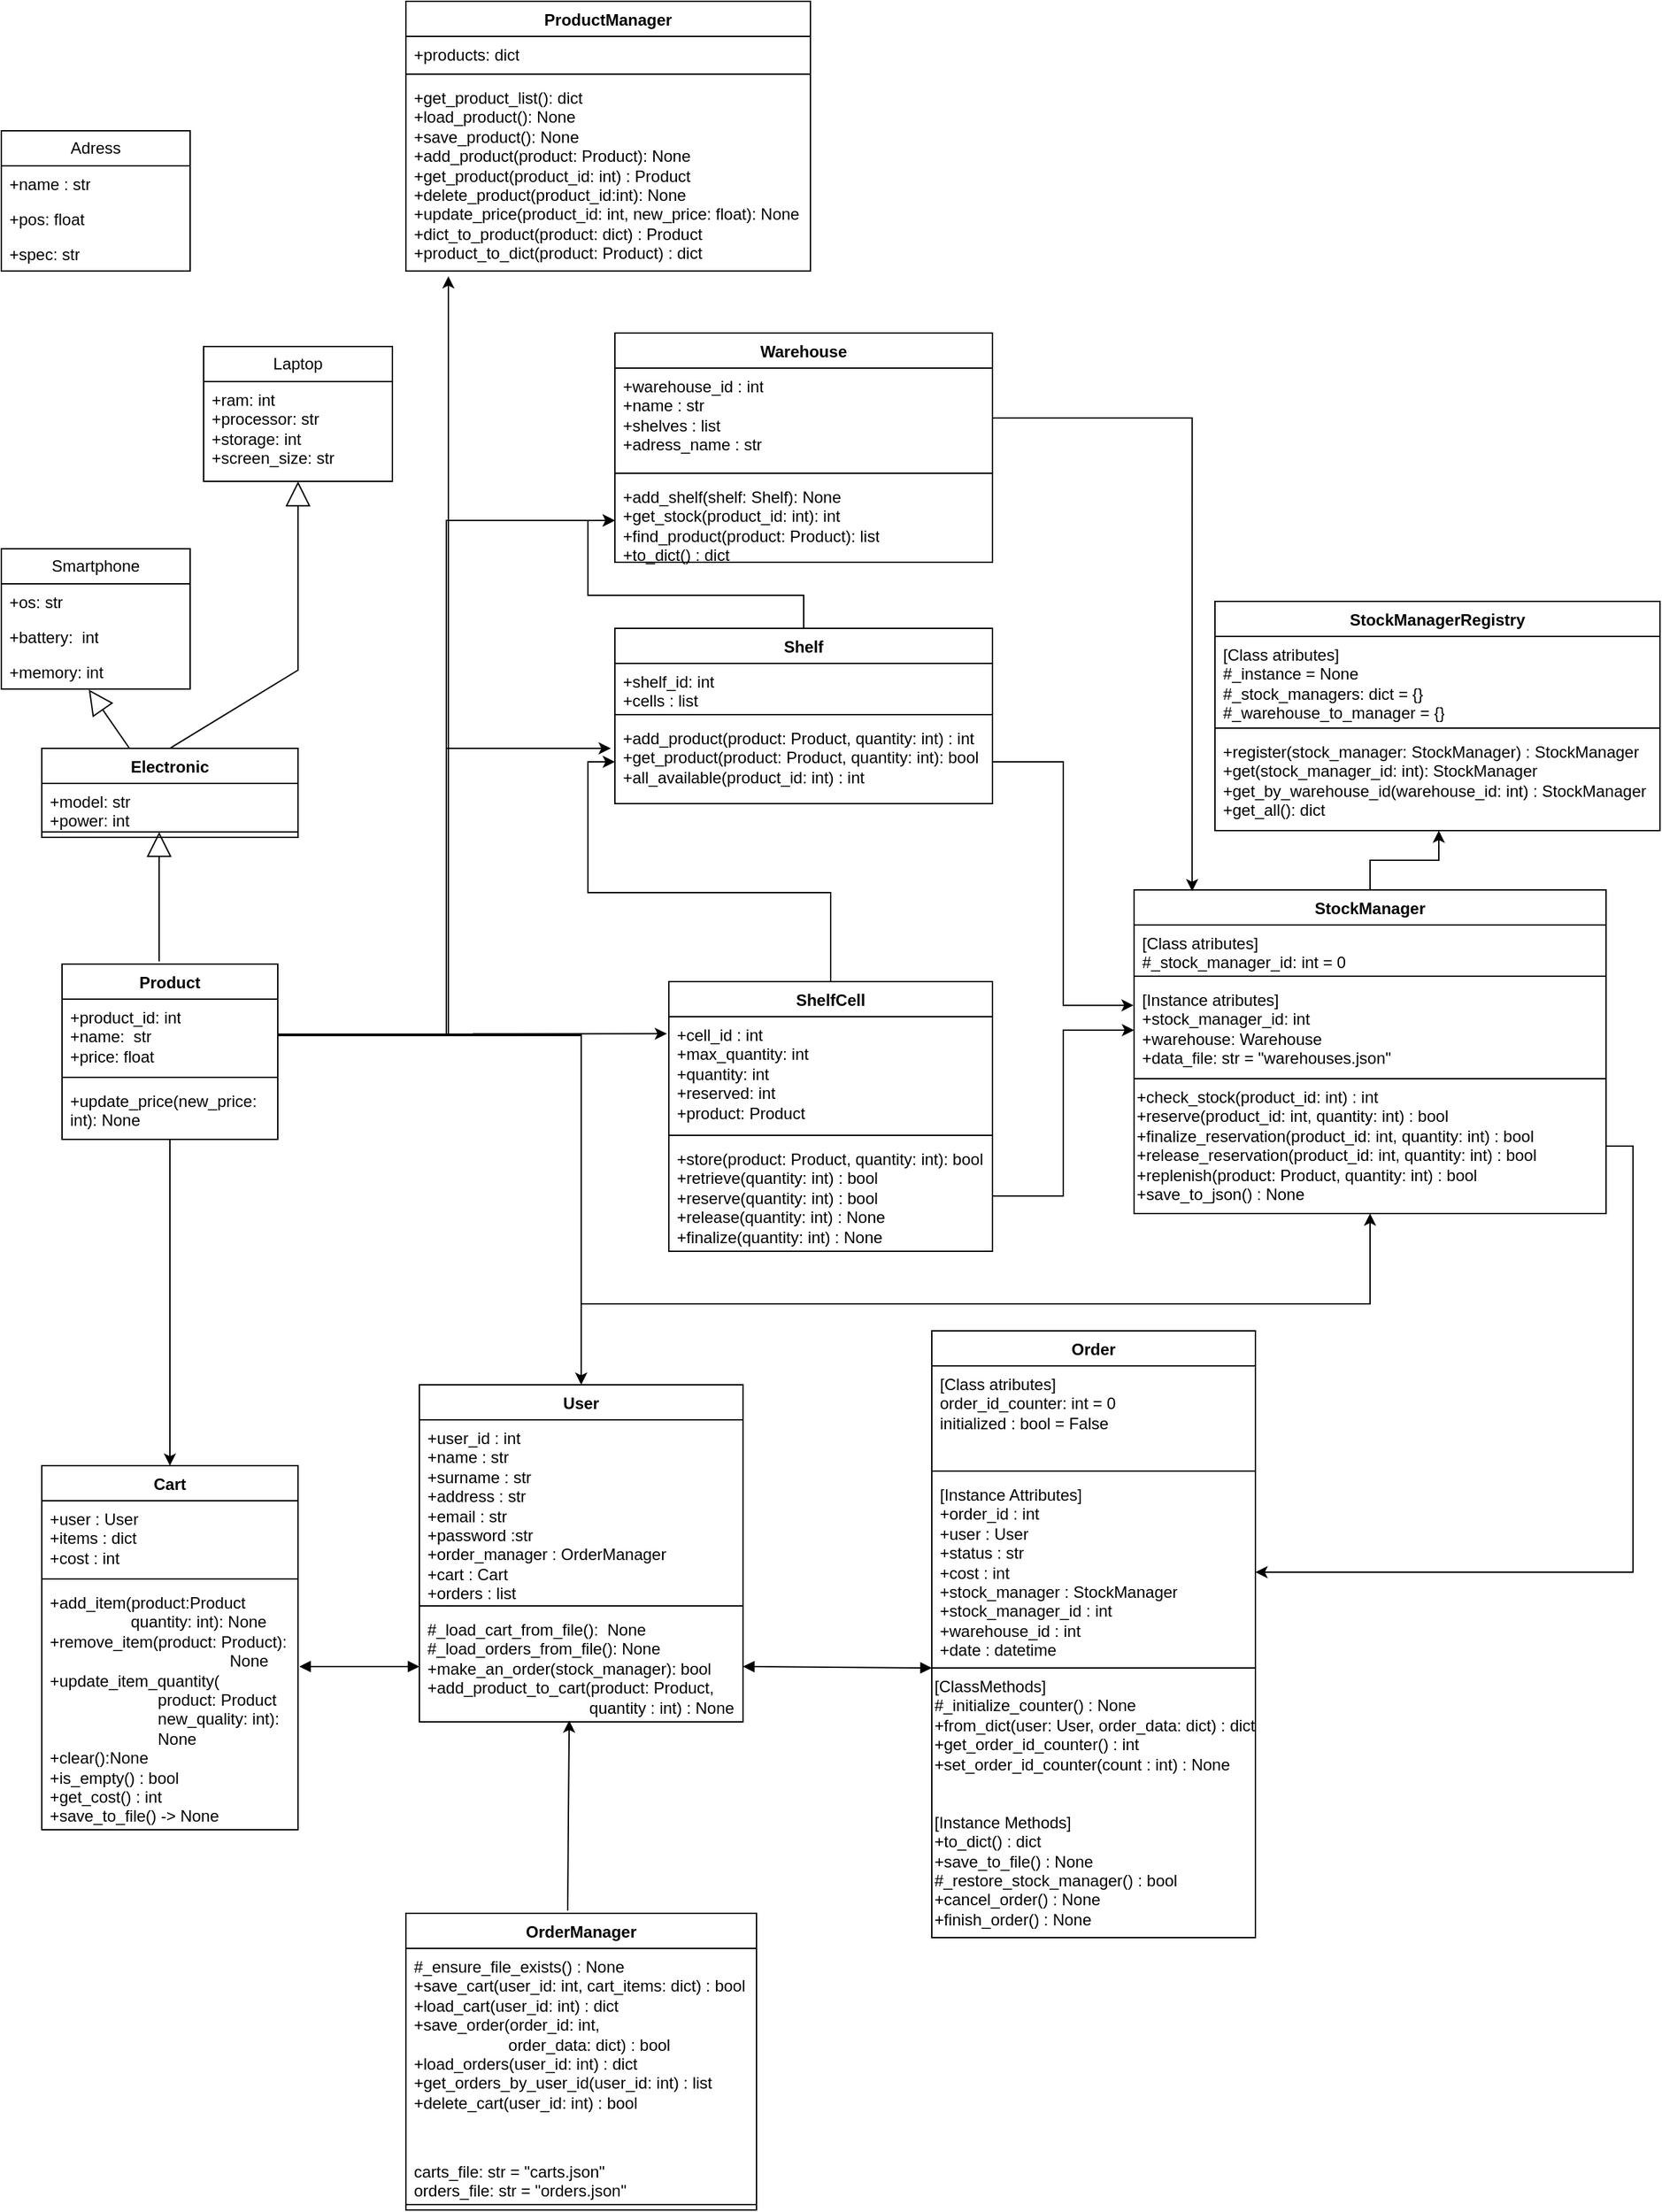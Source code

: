 <mxfile version="28.2.7">
  <diagram name="Страница — 1" id="1ocKG_y6QaUOJhDiF4NY">
    <mxGraphModel dx="925" dy="3196" grid="1" gridSize="10" guides="1" tooltips="1" connect="1" arrows="1" fold="1" page="1" pageScale="1" pageWidth="827" pageHeight="1169" math="0" shadow="0">
      <root>
        <mxCell id="0" />
        <mxCell id="1" parent="0" />
        <mxCell id="jAYYM02p6SqdzhYYTC13-1" value="User" style="swimlane;fontStyle=1;align=center;verticalAlign=top;childLayout=stackLayout;horizontal=1;startSize=26;horizontalStack=0;resizeParent=1;resizeParentMax=0;resizeLast=0;collapsible=1;marginBottom=0;whiteSpace=wrap;html=1;" vertex="1" parent="1">
          <mxGeometry x="330" y="-1070" width="240" height="250" as="geometry" />
        </mxCell>
        <mxCell id="jAYYM02p6SqdzhYYTC13-2" value="+user_id : int&lt;div&gt;+name : str&lt;/div&gt;&lt;div&gt;+surname : str&lt;/div&gt;&lt;div&gt;+address : str&lt;/div&gt;&lt;div&gt;+email : str&lt;/div&gt;&lt;div&gt;+password :str&amp;nbsp;&lt;/div&gt;&lt;div&gt;+order_manager : OrderManager&lt;/div&gt;&lt;div&gt;+cart : Cart&lt;/div&gt;&lt;div&gt;+orders : list&lt;/div&gt;" style="text;strokeColor=none;fillColor=none;align=left;verticalAlign=top;spacingLeft=4;spacingRight=4;overflow=hidden;rotatable=0;points=[[0,0.5],[1,0.5]];portConstraint=eastwest;whiteSpace=wrap;html=1;" vertex="1" parent="jAYYM02p6SqdzhYYTC13-1">
          <mxGeometry y="26" width="240" height="134" as="geometry" />
        </mxCell>
        <mxCell id="jAYYM02p6SqdzhYYTC13-3" value="" style="line;strokeWidth=1;fillColor=none;align=left;verticalAlign=middle;spacingTop=-1;spacingLeft=3;spacingRight=3;rotatable=0;labelPosition=right;points=[];portConstraint=eastwest;strokeColor=inherit;" vertex="1" parent="jAYYM02p6SqdzhYYTC13-1">
          <mxGeometry y="160" width="240" height="8" as="geometry" />
        </mxCell>
        <mxCell id="jAYYM02p6SqdzhYYTC13-4" value="&lt;div&gt;&lt;span style=&quot;background-color: transparent; color: light-dark(rgb(0, 0, 0), rgb(255, 255, 255));&quot;&gt;#_load_cart_from_file():&amp;nbsp; None&lt;/span&gt;&lt;/div&gt;&lt;div&gt;#_load_orders_from_file(): None&lt;/div&gt;&lt;div&gt;+make_an_order(stock_manager): bool&lt;/div&gt;&lt;div&gt;+add_product_to_cart(product: Product,&lt;/div&gt;&lt;div&gt;&lt;span style=&quot;white-space: pre;&quot;&gt;&#x9;&lt;/span&gt;&lt;span style=&quot;white-space: pre;&quot;&gt;&#x9;&lt;/span&gt;&lt;span style=&quot;white-space: pre;&quot;&gt;&#x9;&lt;/span&gt;&lt;span style=&quot;white-space: pre;&quot;&gt;&#x9;&amp;nbsp;&lt;/span&gt;&amp;nbsp; &amp;nbsp;quantity : int) : None&lt;/div&gt;" style="text;strokeColor=none;fillColor=none;align=left;verticalAlign=top;spacingLeft=4;spacingRight=4;overflow=hidden;rotatable=0;points=[[0,0.5],[1,0.5]];portConstraint=eastwest;whiteSpace=wrap;html=1;" vertex="1" parent="jAYYM02p6SqdzhYYTC13-1">
          <mxGeometry y="168" width="240" height="82" as="geometry" />
        </mxCell>
        <mxCell id="jAYYM02p6SqdzhYYTC13-10" value="Cart" style="swimlane;fontStyle=1;align=center;verticalAlign=top;childLayout=stackLayout;horizontal=1;startSize=26;horizontalStack=0;resizeParent=1;resizeParentMax=0;resizeLast=0;collapsible=1;marginBottom=0;whiteSpace=wrap;html=1;" vertex="1" parent="1">
          <mxGeometry x="50" y="-1010" width="190" height="270" as="geometry" />
        </mxCell>
        <mxCell id="jAYYM02p6SqdzhYYTC13-11" value="+user : User&lt;div&gt;+items : dict&lt;/div&gt;&lt;div&gt;+cost : int&lt;/div&gt;" style="text;strokeColor=none;fillColor=none;align=left;verticalAlign=top;spacingLeft=4;spacingRight=4;overflow=hidden;rotatable=0;points=[[0,0.5],[1,0.5]];portConstraint=eastwest;whiteSpace=wrap;html=1;" vertex="1" parent="jAYYM02p6SqdzhYYTC13-10">
          <mxGeometry y="26" width="190" height="54" as="geometry" />
        </mxCell>
        <mxCell id="jAYYM02p6SqdzhYYTC13-12" value="" style="line;strokeWidth=1;fillColor=none;align=left;verticalAlign=middle;spacingTop=-1;spacingLeft=3;spacingRight=3;rotatable=0;labelPosition=right;points=[];portConstraint=eastwest;strokeColor=inherit;" vertex="1" parent="jAYYM02p6SqdzhYYTC13-10">
          <mxGeometry y="80" width="190" height="8" as="geometry" />
        </mxCell>
        <mxCell id="jAYYM02p6SqdzhYYTC13-13" value="&lt;div&gt;+add_item(product:Product&lt;/div&gt;&lt;div&gt;&lt;span style=&quot;white-space: pre;&quot;&gt;&#x9;&lt;/span&gt;&lt;span style=&quot;white-space: pre;&quot;&gt;&#x9;&lt;/span&gt;&amp;nbsp; quantity: int): None&lt;br&gt;&lt;/div&gt;&lt;div&gt;+remove_item(product: Product):&lt;/div&gt;&lt;div&gt;&lt;span style=&quot;white-space: pre;&quot;&gt;&#x9;&lt;/span&gt;&lt;span style=&quot;white-space: pre;&quot;&gt;&#x9;&lt;/span&gt;&lt;span style=&quot;white-space: pre;&quot;&gt;&#x9;&lt;/span&gt;&lt;span style=&quot;white-space: pre;&quot;&gt;&#x9;&lt;/span&gt;&lt;span style=&quot;white-space: pre;&quot;&gt;&#x9;&lt;/span&gt;None&lt;br&gt;&lt;/div&gt;&lt;div&gt;+update_item_quantity(&lt;/div&gt;&lt;div&gt;&lt;span style=&quot;white-space: pre;&quot;&gt;&#x9;&lt;/span&gt;&lt;span style=&quot;white-space: pre;&quot;&gt;&#x9;&lt;/span&gt;&lt;span style=&quot;white-space: pre;&quot;&gt;&#x9;&lt;/span&gt;product: Product&lt;/div&gt;&lt;div&gt;&lt;span style=&quot;white-space: pre;&quot;&gt;&#x9;&lt;/span&gt;&lt;span style=&quot;white-space: pre;&quot;&gt;&#x9;&lt;/span&gt;&lt;span style=&quot;white-space: pre;&quot;&gt;&#x9;&lt;/span&gt;new_quality: int):&lt;br&gt;&lt;/div&gt;&lt;div&gt;&lt;span style=&quot;white-space: pre;&quot;&gt;&#x9;&lt;/span&gt;&lt;span style=&quot;white-space: pre;&quot;&gt;&#x9;&lt;/span&gt;&lt;span style=&quot;white-space: pre;&quot;&gt;&#x9;&lt;/span&gt;None&lt;br&gt;&lt;/div&gt;&lt;div&gt;+clear():None&lt;/div&gt;&lt;div&gt;+is_empty() : bool&lt;/div&gt;&lt;div&gt;+get_cost() : int&lt;/div&gt;&lt;div&gt;+save_to_file() -&amp;gt; None&lt;/div&gt;" style="text;strokeColor=none;fillColor=none;align=left;verticalAlign=top;spacingLeft=4;spacingRight=4;overflow=hidden;rotatable=0;points=[[0,0.5],[1,0.5]];portConstraint=eastwest;whiteSpace=wrap;html=1;" vertex="1" parent="jAYYM02p6SqdzhYYTC13-10">
          <mxGeometry y="88" width="190" height="182" as="geometry" />
        </mxCell>
        <mxCell id="jAYYM02p6SqdzhYYTC13-15" value="Order" style="swimlane;fontStyle=1;align=center;verticalAlign=top;childLayout=stackLayout;horizontal=1;startSize=26;horizontalStack=0;resizeParent=1;resizeParentMax=0;resizeLast=0;collapsible=1;marginBottom=0;whiteSpace=wrap;html=1;" vertex="1" parent="1">
          <mxGeometry x="710" y="-1110" width="240" height="450" as="geometry" />
        </mxCell>
        <mxCell id="jAYYM02p6SqdzhYYTC13-16" value="[Class atributes]&lt;div&gt;order_id_counter: int = 0&lt;/div&gt;&lt;div&gt;initialized : bool = False&lt;/div&gt;" style="text;strokeColor=none;fillColor=none;align=left;verticalAlign=top;spacingLeft=4;spacingRight=4;overflow=hidden;rotatable=0;points=[[0,0.5],[1,0.5]];portConstraint=eastwest;whiteSpace=wrap;html=1;" vertex="1" parent="jAYYM02p6SqdzhYYTC13-15">
          <mxGeometry y="26" width="240" height="74" as="geometry" />
        </mxCell>
        <mxCell id="jAYYM02p6SqdzhYYTC13-17" value="" style="line;strokeWidth=1;fillColor=none;align=left;verticalAlign=middle;spacingTop=-1;spacingLeft=3;spacingRight=3;rotatable=0;labelPosition=right;points=[];portConstraint=eastwest;strokeColor=inherit;" vertex="1" parent="jAYYM02p6SqdzhYYTC13-15">
          <mxGeometry y="100" width="240" height="8" as="geometry" />
        </mxCell>
        <mxCell id="jAYYM02p6SqdzhYYTC13-18" value="[Instance Attributes]&lt;div&gt;+order_id : int&lt;/div&gt;&lt;div&gt;+user : User&lt;/div&gt;&lt;div&gt;+status : str&lt;/div&gt;&lt;div&gt;+cost : int&lt;/div&gt;&lt;div&gt;+stock_manager : StockManager&lt;/div&gt;&lt;div&gt;+stock_manager_id : int&lt;/div&gt;&lt;div&gt;+warehouse_id : int&lt;/div&gt;&lt;div&gt;+date : datetime&lt;/div&gt;" style="text;strokeColor=none;fillColor=none;align=left;verticalAlign=top;spacingLeft=4;spacingRight=4;overflow=hidden;rotatable=0;points=[[0,0.5],[1,0.5]];portConstraint=eastwest;whiteSpace=wrap;html=1;" vertex="1" parent="jAYYM02p6SqdzhYYTC13-15">
          <mxGeometry y="108" width="240" height="142" as="geometry" />
        </mxCell>
        <mxCell id="jAYYM02p6SqdzhYYTC13-19" value="&lt;div&gt;&lt;span style=&quot;background-color: transparent; color: light-dark(rgb(0, 0, 0), rgb(255, 255, 255));&quot;&gt;[ClassMethods]&lt;/span&gt;&lt;/div&gt;&lt;div&gt;&lt;span style=&quot;background-color: transparent; color: light-dark(rgb(0, 0, 0), rgb(255, 255, 255));&quot;&gt;#_initialize_counter() : None&lt;/span&gt;&lt;/div&gt;&lt;div&gt;+from_dict(user: User, order_data: dict) : dict&lt;/div&gt;&lt;div&gt;+get_order_id_counter() : int&lt;/div&gt;&lt;div&gt;+set_order_id_counter(count : int) : None&lt;/div&gt;&lt;div&gt;&lt;br&gt;&lt;/div&gt;&lt;div&gt;&lt;br&gt;&lt;/div&gt;&lt;div&gt;[Instance Methods]&lt;/div&gt;&lt;div&gt;+to_dict() : dict&lt;/div&gt;&lt;div&gt;+save_to_file() : None&lt;/div&gt;&lt;div&gt;#_restore_stock_manager() : bool&lt;/div&gt;&lt;div&gt;+cancel_order() : None&lt;/div&gt;&lt;div&gt;+finish_order() : None&lt;/div&gt;&lt;div&gt;&lt;br&gt;&lt;/div&gt;" style="html=1;whiteSpace=wrap;align=left;fillColor=none;strokeColor=default;verticalAlign=top;" vertex="1" parent="jAYYM02p6SqdzhYYTC13-15">
          <mxGeometry y="250" width="240" height="200" as="geometry" />
        </mxCell>
        <mxCell id="jAYYM02p6SqdzhYYTC13-20" value="OrderManager" style="swimlane;fontStyle=1;align=center;verticalAlign=top;childLayout=stackLayout;horizontal=1;startSize=26;horizontalStack=0;resizeParent=1;resizeParentMax=0;resizeLast=0;collapsible=1;marginBottom=0;whiteSpace=wrap;html=1;" vertex="1" parent="1">
          <mxGeometry x="320" y="-678" width="260" height="220" as="geometry" />
        </mxCell>
        <mxCell id="jAYYM02p6SqdzhYYTC13-23" value="#_ensure_file_exists() : None&lt;div&gt;+save_cart(user_id: int, cart_items: dict) : bool&lt;/div&gt;&lt;div&gt;+load_cart(user_id: int) : dict&lt;/div&gt;&lt;div&gt;+save_order(order_id: int,&lt;/div&gt;&lt;div&gt;&lt;span style=&quot;white-space: pre;&quot;&gt;&#x9;&lt;/span&gt;&lt;span style=&quot;white-space: pre;&quot;&gt;&#x9;&lt;/span&gt;&amp;nbsp; &amp;nbsp; &amp;nbsp;order_data: dict) : bool&lt;/div&gt;&lt;div&gt;+load_orders(user_id: int) : dict&lt;/div&gt;&lt;div&gt;+get_orders_by_user_id(user_id: int) : list&lt;/div&gt;&lt;div&gt;+delete_cart(user_id: int) : bool&lt;br&gt;&lt;div&gt;&lt;br&gt;&lt;/div&gt;&lt;/div&gt;" style="text;strokeColor=none;fillColor=none;align=left;verticalAlign=top;spacingLeft=4;spacingRight=4;overflow=hidden;rotatable=0;points=[[0,0.5],[1,0.5]];portConstraint=eastwest;whiteSpace=wrap;html=1;" vertex="1" parent="jAYYM02p6SqdzhYYTC13-20">
          <mxGeometry y="26" width="260" height="152" as="geometry" />
        </mxCell>
        <mxCell id="jAYYM02p6SqdzhYYTC13-21" value="carts_file: str = &quot;carts.json&quot;&lt;div&gt;orders_file: str = &quot;orders.json&quot;&lt;/div&gt;&lt;div&gt;&lt;br&gt;&lt;/div&gt;" style="text;strokeColor=none;fillColor=none;align=left;verticalAlign=top;spacingLeft=4;spacingRight=4;overflow=hidden;rotatable=0;points=[[0,0.5],[1,0.5]];portConstraint=eastwest;whiteSpace=wrap;html=1;" vertex="1" parent="jAYYM02p6SqdzhYYTC13-20">
          <mxGeometry y="178" width="260" height="34" as="geometry" />
        </mxCell>
        <mxCell id="jAYYM02p6SqdzhYYTC13-22" value="" style="line;strokeWidth=1;fillColor=none;align=left;verticalAlign=middle;spacingTop=-1;spacingLeft=3;spacingRight=3;rotatable=0;labelPosition=right;points=[];portConstraint=eastwest;strokeColor=inherit;" vertex="1" parent="jAYYM02p6SqdzhYYTC13-20">
          <mxGeometry y="212" width="260" height="8" as="geometry" />
        </mxCell>
        <mxCell id="jAYYM02p6SqdzhYYTC13-30" value="" style="endArrow=block;startArrow=block;endFill=1;startFill=1;html=1;rounded=0;exitX=1.005;exitY=0.335;exitDx=0;exitDy=0;entryX=0;entryY=0.5;entryDx=0;entryDy=0;exitPerimeter=0;" edge="1" parent="1" source="jAYYM02p6SqdzhYYTC13-13" target="jAYYM02p6SqdzhYYTC13-4">
          <mxGeometry width="160" relative="1" as="geometry">
            <mxPoint x="340" y="-760" as="sourcePoint" />
            <mxPoint x="500" y="-760" as="targetPoint" />
            <Array as="points" />
          </mxGeometry>
        </mxCell>
        <mxCell id="jAYYM02p6SqdzhYYTC13-31" value="" style="endArrow=block;startArrow=block;endFill=1;startFill=1;html=1;rounded=0;exitX=1;exitY=0.5;exitDx=0;exitDy=0;entryX=0;entryY=0;entryDx=0;entryDy=0;" edge="1" parent="1" source="jAYYM02p6SqdzhYYTC13-4" target="jAYYM02p6SqdzhYYTC13-19">
          <mxGeometry width="160" relative="1" as="geometry">
            <mxPoint x="340" y="-760" as="sourcePoint" />
            <mxPoint x="500" y="-760" as="targetPoint" />
            <Array as="points" />
          </mxGeometry>
        </mxCell>
        <mxCell id="jAYYM02p6SqdzhYYTC13-34" style="edgeStyle=orthogonalEdgeStyle;rounded=0;orthogonalLoop=1;jettySize=auto;html=1;exitX=0.5;exitY=0;exitDx=0;exitDy=0;entryX=0.463;entryY=0.988;entryDx=0;entryDy=0;entryPerimeter=0;" edge="1" parent="1" target="jAYYM02p6SqdzhYYTC13-4">
          <mxGeometry relative="1" as="geometry">
            <mxPoint x="440" y="-680" as="sourcePoint" />
          </mxGeometry>
        </mxCell>
        <mxCell id="jAYYM02p6SqdzhYYTC13-61" style="edgeStyle=orthogonalEdgeStyle;rounded=0;orthogonalLoop=1;jettySize=auto;html=1;entryX=0.5;entryY=0;entryDx=0;entryDy=0;" edge="1" parent="1" source="jAYYM02p6SqdzhYYTC13-35" target="jAYYM02p6SqdzhYYTC13-10">
          <mxGeometry relative="1" as="geometry" />
        </mxCell>
        <mxCell id="jAYYM02p6SqdzhYYTC13-80" style="edgeStyle=orthogonalEdgeStyle;rounded=0;orthogonalLoop=1;jettySize=auto;html=1;entryX=0.5;entryY=0;entryDx=0;entryDy=0;" edge="1" parent="1" source="jAYYM02p6SqdzhYYTC13-35" target="jAYYM02p6SqdzhYYTC13-1">
          <mxGeometry relative="1" as="geometry">
            <Array as="points">
              <mxPoint x="450" y="-1330" />
            </Array>
          </mxGeometry>
        </mxCell>
        <mxCell id="jAYYM02p6SqdzhYYTC13-35" value="Product" style="swimlane;fontStyle=1;align=center;verticalAlign=top;childLayout=stackLayout;horizontal=1;startSize=26;horizontalStack=0;resizeParent=1;resizeParentMax=0;resizeLast=0;collapsible=1;marginBottom=0;whiteSpace=wrap;html=1;" vertex="1" parent="1">
          <mxGeometry x="65" y="-1382" width="160" height="130" as="geometry" />
        </mxCell>
        <mxCell id="jAYYM02p6SqdzhYYTC13-36" value="+product_id: int&lt;div&gt;+name:&amp;nbsp; str&lt;/div&gt;&lt;div&gt;+price: float&lt;br&gt;&lt;div&gt;&lt;br&gt;&lt;/div&gt;&lt;/div&gt;" style="text;strokeColor=none;fillColor=none;align=left;verticalAlign=top;spacingLeft=4;spacingRight=4;overflow=hidden;rotatable=0;points=[[0,0.5],[1,0.5]];portConstraint=eastwest;whiteSpace=wrap;html=1;" vertex="1" parent="jAYYM02p6SqdzhYYTC13-35">
          <mxGeometry y="26" width="160" height="54" as="geometry" />
        </mxCell>
        <mxCell id="jAYYM02p6SqdzhYYTC13-37" value="" style="line;strokeWidth=1;fillColor=none;align=left;verticalAlign=middle;spacingTop=-1;spacingLeft=3;spacingRight=3;rotatable=0;labelPosition=right;points=[];portConstraint=eastwest;strokeColor=inherit;" vertex="1" parent="jAYYM02p6SqdzhYYTC13-35">
          <mxGeometry y="80" width="160" height="8" as="geometry" />
        </mxCell>
        <mxCell id="jAYYM02p6SqdzhYYTC13-38" value="+update_price(new_price: int): None" style="text;strokeColor=none;fillColor=none;align=left;verticalAlign=top;spacingLeft=4;spacingRight=4;overflow=hidden;rotatable=0;points=[[0,0.5],[1,0.5]];portConstraint=eastwest;whiteSpace=wrap;html=1;" vertex="1" parent="jAYYM02p6SqdzhYYTC13-35">
          <mxGeometry y="88" width="160" height="42" as="geometry" />
        </mxCell>
        <mxCell id="jAYYM02p6SqdzhYYTC13-42" value="Electronic" style="swimlane;fontStyle=1;align=center;verticalAlign=top;childLayout=stackLayout;horizontal=1;startSize=26;horizontalStack=0;resizeParent=1;resizeParentMax=0;resizeLast=0;collapsible=1;marginBottom=0;whiteSpace=wrap;html=1;" vertex="1" parent="1">
          <mxGeometry x="50" y="-1542" width="190" height="66" as="geometry" />
        </mxCell>
        <mxCell id="jAYYM02p6SqdzhYYTC13-56" value="" style="endArrow=block;endSize=16;endFill=0;html=1;rounded=0;entryX=0.463;entryY=1.016;entryDx=0;entryDy=0;entryPerimeter=0;" edge="1" parent="jAYYM02p6SqdzhYYTC13-42" target="jAYYM02p6SqdzhYYTC13-50">
          <mxGeometry width="160" relative="1" as="geometry">
            <mxPoint x="65" as="sourcePoint" />
            <mxPoint x="225" as="targetPoint" />
          </mxGeometry>
        </mxCell>
        <mxCell id="jAYYM02p6SqdzhYYTC13-43" value="+model: str&lt;div&gt;+power: int&lt;/div&gt;" style="text;strokeColor=none;fillColor=none;align=left;verticalAlign=top;spacingLeft=4;spacingRight=4;overflow=hidden;rotatable=0;points=[[0,0.5],[1,0.5]];portConstraint=eastwest;whiteSpace=wrap;html=1;" vertex="1" parent="jAYYM02p6SqdzhYYTC13-42">
          <mxGeometry y="26" width="190" height="32" as="geometry" />
        </mxCell>
        <mxCell id="jAYYM02p6SqdzhYYTC13-44" value="" style="line;strokeWidth=1;fillColor=none;align=left;verticalAlign=middle;spacingTop=-1;spacingLeft=3;spacingRight=3;rotatable=0;labelPosition=right;points=[];portConstraint=eastwest;strokeColor=inherit;" vertex="1" parent="jAYYM02p6SqdzhYYTC13-42">
          <mxGeometry y="58" width="190" height="8" as="geometry" />
        </mxCell>
        <mxCell id="jAYYM02p6SqdzhYYTC13-46" value="" style="endArrow=block;endSize=16;endFill=0;html=1;rounded=0;exitX=0.45;exitY=-0.015;exitDx=0;exitDy=0;exitPerimeter=0;entryX=0.458;entryY=0.5;entryDx=0;entryDy=0;entryPerimeter=0;" edge="1" parent="1" source="jAYYM02p6SqdzhYYTC13-35" target="jAYYM02p6SqdzhYYTC13-44">
          <mxGeometry width="160" relative="1" as="geometry">
            <mxPoint x="235" y="-1442" as="sourcePoint" />
            <mxPoint x="138" y="-1512" as="targetPoint" />
          </mxGeometry>
        </mxCell>
        <mxCell id="jAYYM02p6SqdzhYYTC13-47" value="Smartphone" style="swimlane;fontStyle=0;childLayout=stackLayout;horizontal=1;startSize=26;fillColor=none;horizontalStack=0;resizeParent=1;resizeParentMax=0;resizeLast=0;collapsible=1;marginBottom=0;whiteSpace=wrap;html=1;" vertex="1" parent="1">
          <mxGeometry x="20" y="-1690" width="140" height="104" as="geometry" />
        </mxCell>
        <mxCell id="jAYYM02p6SqdzhYYTC13-48" value="+os: str" style="text;strokeColor=none;fillColor=none;align=left;verticalAlign=top;spacingLeft=4;spacingRight=4;overflow=hidden;rotatable=0;points=[[0,0.5],[1,0.5]];portConstraint=eastwest;whiteSpace=wrap;html=1;" vertex="1" parent="jAYYM02p6SqdzhYYTC13-47">
          <mxGeometry y="26" width="140" height="26" as="geometry" />
        </mxCell>
        <mxCell id="jAYYM02p6SqdzhYYTC13-49" value="+battery:&amp;nbsp; int" style="text;strokeColor=none;fillColor=none;align=left;verticalAlign=top;spacingLeft=4;spacingRight=4;overflow=hidden;rotatable=0;points=[[0,0.5],[1,0.5]];portConstraint=eastwest;whiteSpace=wrap;html=1;" vertex="1" parent="jAYYM02p6SqdzhYYTC13-47">
          <mxGeometry y="52" width="140" height="26" as="geometry" />
        </mxCell>
        <mxCell id="jAYYM02p6SqdzhYYTC13-50" value="+memory: int" style="text;strokeColor=none;fillColor=none;align=left;verticalAlign=top;spacingLeft=4;spacingRight=4;overflow=hidden;rotatable=0;points=[[0,0.5],[1,0.5]];portConstraint=eastwest;whiteSpace=wrap;html=1;" vertex="1" parent="jAYYM02p6SqdzhYYTC13-47">
          <mxGeometry y="78" width="140" height="26" as="geometry" />
        </mxCell>
        <mxCell id="jAYYM02p6SqdzhYYTC13-51" value="Laptop" style="swimlane;fontStyle=0;childLayout=stackLayout;horizontal=1;startSize=26;fillColor=none;horizontalStack=0;resizeParent=1;resizeParentMax=0;resizeLast=0;collapsible=1;marginBottom=0;whiteSpace=wrap;html=1;" vertex="1" parent="1">
          <mxGeometry x="170" y="-1840" width="140" height="100" as="geometry" />
        </mxCell>
        <mxCell id="jAYYM02p6SqdzhYYTC13-52" value="+ram: int&lt;div&gt;+processor: str&lt;/div&gt;&lt;div&gt;+storage: int&lt;/div&gt;&lt;div&gt;+screen_size: str&lt;/div&gt;" style="text;strokeColor=none;fillColor=none;align=left;verticalAlign=top;spacingLeft=4;spacingRight=4;overflow=hidden;rotatable=0;points=[[0,0.5],[1,0.5]];portConstraint=eastwest;whiteSpace=wrap;html=1;" vertex="1" parent="jAYYM02p6SqdzhYYTC13-51">
          <mxGeometry y="26" width="140" height="74" as="geometry" />
        </mxCell>
        <mxCell id="jAYYM02p6SqdzhYYTC13-55" value="" style="endArrow=block;endSize=16;endFill=0;html=1;rounded=0;exitX=0.5;exitY=0;exitDx=0;exitDy=0;" edge="1" parent="1" source="jAYYM02p6SqdzhYYTC13-42">
          <mxGeometry width="160" relative="1" as="geometry">
            <mxPoint x="240" y="-1509.29" as="sourcePoint" />
            <mxPoint x="240" y="-1740" as="targetPoint" />
            <Array as="points">
              <mxPoint x="240" y="-1600" />
              <mxPoint x="240" y="-1690" />
            </Array>
          </mxGeometry>
        </mxCell>
        <mxCell id="jAYYM02p6SqdzhYYTC13-57" value="Adress" style="swimlane;fontStyle=0;childLayout=stackLayout;horizontal=1;startSize=26;fillColor=none;horizontalStack=0;resizeParent=1;resizeParentMax=0;resizeLast=0;collapsible=1;marginBottom=0;whiteSpace=wrap;html=1;" vertex="1" parent="1">
          <mxGeometry x="20" y="-2000" width="140" height="104" as="geometry" />
        </mxCell>
        <mxCell id="jAYYM02p6SqdzhYYTC13-58" value="+name : str" style="text;strokeColor=none;fillColor=none;align=left;verticalAlign=top;spacingLeft=4;spacingRight=4;overflow=hidden;rotatable=0;points=[[0,0.5],[1,0.5]];portConstraint=eastwest;whiteSpace=wrap;html=1;" vertex="1" parent="jAYYM02p6SqdzhYYTC13-57">
          <mxGeometry y="26" width="140" height="26" as="geometry" />
        </mxCell>
        <mxCell id="jAYYM02p6SqdzhYYTC13-59" value="+pos: float" style="text;strokeColor=none;fillColor=none;align=left;verticalAlign=top;spacingLeft=4;spacingRight=4;overflow=hidden;rotatable=0;points=[[0,0.5],[1,0.5]];portConstraint=eastwest;whiteSpace=wrap;html=1;" vertex="1" parent="jAYYM02p6SqdzhYYTC13-57">
          <mxGeometry y="52" width="140" height="26" as="geometry" />
        </mxCell>
        <mxCell id="jAYYM02p6SqdzhYYTC13-60" value="+spec: str" style="text;strokeColor=none;fillColor=none;align=left;verticalAlign=top;spacingLeft=4;spacingRight=4;overflow=hidden;rotatable=0;points=[[0,0.5],[1,0.5]];portConstraint=eastwest;whiteSpace=wrap;html=1;" vertex="1" parent="jAYYM02p6SqdzhYYTC13-57">
          <mxGeometry y="78" width="140" height="26" as="geometry" />
        </mxCell>
        <mxCell id="jAYYM02p6SqdzhYYTC13-72" style="edgeStyle=orthogonalEdgeStyle;rounded=0;orthogonalLoop=1;jettySize=auto;html=1;entryX=0;entryY=0.5;entryDx=0;entryDy=0;" edge="1" parent="1" source="jAYYM02p6SqdzhYYTC13-63" target="jAYYM02p6SqdzhYYTC13-71">
          <mxGeometry relative="1" as="geometry" />
        </mxCell>
        <mxCell id="jAYYM02p6SqdzhYYTC13-63" value="ShelfCell" style="swimlane;fontStyle=1;align=center;verticalAlign=top;childLayout=stackLayout;horizontal=1;startSize=26;horizontalStack=0;resizeParent=1;resizeParentMax=0;resizeLast=0;collapsible=1;marginBottom=0;whiteSpace=wrap;html=1;" vertex="1" parent="1">
          <mxGeometry x="515" y="-1369" width="240" height="200" as="geometry" />
        </mxCell>
        <mxCell id="jAYYM02p6SqdzhYYTC13-64" value="+cell_id : int&lt;div&gt;+max_quantity: int&lt;/div&gt;&lt;div&gt;+quantity: int&lt;/div&gt;&lt;div&gt;+reserved: int&lt;/div&gt;&lt;div&gt;+product: Product&lt;/div&gt;" style="text;strokeColor=none;fillColor=none;align=left;verticalAlign=top;spacingLeft=4;spacingRight=4;overflow=hidden;rotatable=0;points=[[0,0.5],[1,0.5]];portConstraint=eastwest;whiteSpace=wrap;html=1;" vertex="1" parent="jAYYM02p6SqdzhYYTC13-63">
          <mxGeometry y="26" width="240" height="84" as="geometry" />
        </mxCell>
        <mxCell id="jAYYM02p6SqdzhYYTC13-65" value="" style="line;strokeWidth=1;fillColor=none;align=left;verticalAlign=middle;spacingTop=-1;spacingLeft=3;spacingRight=3;rotatable=0;labelPosition=right;points=[];portConstraint=eastwest;strokeColor=inherit;" vertex="1" parent="jAYYM02p6SqdzhYYTC13-63">
          <mxGeometry y="110" width="240" height="8" as="geometry" />
        </mxCell>
        <mxCell id="jAYYM02p6SqdzhYYTC13-66" value="+store(product: Product, quantity: int): bool&lt;div&gt;+retrieve(quantity: int) : bool&lt;/div&gt;&lt;div&gt;+reserve(quantity: int) : bool&lt;/div&gt;&lt;div&gt;+release(quantity: int) : None&lt;/div&gt;&lt;div&gt;+finalize(quantity: int) : None&lt;/div&gt;" style="text;strokeColor=none;fillColor=none;align=left;verticalAlign=top;spacingLeft=4;spacingRight=4;overflow=hidden;rotatable=0;points=[[0,0.5],[1,0.5]];portConstraint=eastwest;whiteSpace=wrap;html=1;" vertex="1" parent="jAYYM02p6SqdzhYYTC13-63">
          <mxGeometry y="118" width="240" height="82" as="geometry" />
        </mxCell>
        <mxCell id="jAYYM02p6SqdzhYYTC13-77" style="edgeStyle=orthogonalEdgeStyle;rounded=0;orthogonalLoop=1;jettySize=auto;html=1;entryX=0;entryY=0.5;entryDx=0;entryDy=0;" edge="1" parent="1" source="jAYYM02p6SqdzhYYTC13-68" target="jAYYM02p6SqdzhYYTC13-76">
          <mxGeometry relative="1" as="geometry" />
        </mxCell>
        <mxCell id="jAYYM02p6SqdzhYYTC13-68" value="Shelf" style="swimlane;fontStyle=1;align=center;verticalAlign=top;childLayout=stackLayout;horizontal=1;startSize=26;horizontalStack=0;resizeParent=1;resizeParentMax=0;resizeLast=0;collapsible=1;marginBottom=0;whiteSpace=wrap;html=1;" vertex="1" parent="1">
          <mxGeometry x="475" y="-1631" width="280" height="130" as="geometry" />
        </mxCell>
        <mxCell id="jAYYM02p6SqdzhYYTC13-69" value="+shelf_id: int&lt;div&gt;+cells : list&lt;/div&gt;" style="text;strokeColor=none;fillColor=none;align=left;verticalAlign=top;spacingLeft=4;spacingRight=4;overflow=hidden;rotatable=0;points=[[0,0.5],[1,0.5]];portConstraint=eastwest;whiteSpace=wrap;html=1;" vertex="1" parent="jAYYM02p6SqdzhYYTC13-68">
          <mxGeometry y="26" width="280" height="34" as="geometry" />
        </mxCell>
        <mxCell id="jAYYM02p6SqdzhYYTC13-70" value="" style="line;strokeWidth=1;fillColor=none;align=left;verticalAlign=middle;spacingTop=-1;spacingLeft=3;spacingRight=3;rotatable=0;labelPosition=right;points=[];portConstraint=eastwest;strokeColor=inherit;" vertex="1" parent="jAYYM02p6SqdzhYYTC13-68">
          <mxGeometry y="60" width="280" height="8" as="geometry" />
        </mxCell>
        <mxCell id="jAYYM02p6SqdzhYYTC13-71" value="+add_product(product: Product, quantity: int) : int&lt;div&gt;+get_product(product: Product, quantity: int): bool&lt;/div&gt;&lt;div&gt;+all_available(product_id: int) : int&lt;/div&gt;" style="text;strokeColor=none;fillColor=none;align=left;verticalAlign=top;spacingLeft=4;spacingRight=4;overflow=hidden;rotatable=0;points=[[0,0.5],[1,0.5]];portConstraint=eastwest;whiteSpace=wrap;html=1;" vertex="1" parent="jAYYM02p6SqdzhYYTC13-68">
          <mxGeometry y="68" width="280" height="62" as="geometry" />
        </mxCell>
        <mxCell id="jAYYM02p6SqdzhYYTC13-73" value="Warehouse" style="swimlane;fontStyle=1;align=center;verticalAlign=top;childLayout=stackLayout;horizontal=1;startSize=26;horizontalStack=0;resizeParent=1;resizeParentMax=0;resizeLast=0;collapsible=1;marginBottom=0;whiteSpace=wrap;html=1;" vertex="1" parent="1">
          <mxGeometry x="475" y="-1850" width="280" height="170" as="geometry" />
        </mxCell>
        <mxCell id="jAYYM02p6SqdzhYYTC13-74" value="+warehouse_id : int&lt;div&gt;+name : str&lt;/div&gt;&lt;div&gt;+shelves : list&lt;/div&gt;&lt;div&gt;+adress_name : str&lt;/div&gt;" style="text;strokeColor=none;fillColor=none;align=left;verticalAlign=top;spacingLeft=4;spacingRight=4;overflow=hidden;rotatable=0;points=[[0,0.5],[1,0.5]];portConstraint=eastwest;whiteSpace=wrap;html=1;" vertex="1" parent="jAYYM02p6SqdzhYYTC13-73">
          <mxGeometry y="26" width="280" height="74" as="geometry" />
        </mxCell>
        <mxCell id="jAYYM02p6SqdzhYYTC13-75" value="" style="line;strokeWidth=1;fillColor=none;align=left;verticalAlign=middle;spacingTop=-1;spacingLeft=3;spacingRight=3;rotatable=0;labelPosition=right;points=[];portConstraint=eastwest;strokeColor=inherit;" vertex="1" parent="jAYYM02p6SqdzhYYTC13-73">
          <mxGeometry y="100" width="280" height="8" as="geometry" />
        </mxCell>
        <mxCell id="jAYYM02p6SqdzhYYTC13-76" value="+add_shelf(shelf: Shelf): None&lt;div&gt;+get_stock(product_id: int): int&lt;/div&gt;&lt;div&gt;+find_product(product: Product): list&lt;/div&gt;&lt;div&gt;+to_dict() : dict&lt;/div&gt;" style="text;strokeColor=none;fillColor=none;align=left;verticalAlign=top;spacingLeft=4;spacingRight=4;overflow=hidden;rotatable=0;points=[[0,0.5],[1,0.5]];portConstraint=eastwest;whiteSpace=wrap;html=1;" vertex="1" parent="jAYYM02p6SqdzhYYTC13-73">
          <mxGeometry y="108" width="280" height="62" as="geometry" />
        </mxCell>
        <mxCell id="jAYYM02p6SqdzhYYTC13-78" style="edgeStyle=orthogonalEdgeStyle;rounded=0;orthogonalLoop=1;jettySize=auto;html=1;entryX=-0.011;entryY=0.339;entryDx=0;entryDy=0;entryPerimeter=0;" edge="1" parent="1" source="jAYYM02p6SqdzhYYTC13-36" target="jAYYM02p6SqdzhYYTC13-71">
          <mxGeometry relative="1" as="geometry" />
        </mxCell>
        <mxCell id="jAYYM02p6SqdzhYYTC13-79" style="edgeStyle=orthogonalEdgeStyle;rounded=0;orthogonalLoop=1;jettySize=auto;html=1;exitX=1;exitY=0.5;exitDx=0;exitDy=0;entryX=0;entryY=0.5;entryDx=0;entryDy=0;" edge="1" parent="1" source="jAYYM02p6SqdzhYYTC13-36" target="jAYYM02p6SqdzhYYTC13-76">
          <mxGeometry relative="1" as="geometry" />
        </mxCell>
        <mxCell id="jAYYM02p6SqdzhYYTC13-81" style="edgeStyle=orthogonalEdgeStyle;rounded=0;orthogonalLoop=1;jettySize=auto;html=1;exitX=1;exitY=0.5;exitDx=0;exitDy=0;entryX=-0.006;entryY=0.151;entryDx=0;entryDy=0;entryPerimeter=0;" edge="1" parent="1" source="jAYYM02p6SqdzhYYTC13-36" target="jAYYM02p6SqdzhYYTC13-64">
          <mxGeometry relative="1" as="geometry" />
        </mxCell>
        <mxCell id="jAYYM02p6SqdzhYYTC13-97" value="StockManager" style="swimlane;fontStyle=1;align=center;verticalAlign=top;childLayout=stackLayout;horizontal=1;startSize=26;horizontalStack=0;resizeParent=1;resizeParentMax=0;resizeLast=0;collapsible=1;marginBottom=0;whiteSpace=wrap;html=1;" vertex="1" parent="1">
          <mxGeometry x="860" y="-1437" width="350" height="240" as="geometry" />
        </mxCell>
        <mxCell id="jAYYM02p6SqdzhYYTC13-98" value="[Class atributes]&lt;div&gt;#_stock_manager_id: int = 0&lt;/div&gt;" style="text;strokeColor=none;fillColor=none;align=left;verticalAlign=top;spacingLeft=4;spacingRight=4;overflow=hidden;rotatable=0;points=[[0,0.5],[1,0.5]];portConstraint=eastwest;whiteSpace=wrap;html=1;" vertex="1" parent="jAYYM02p6SqdzhYYTC13-97">
          <mxGeometry y="26" width="350" height="34" as="geometry" />
        </mxCell>
        <mxCell id="jAYYM02p6SqdzhYYTC13-99" value="" style="line;strokeWidth=1;fillColor=none;align=left;verticalAlign=middle;spacingTop=-1;spacingLeft=3;spacingRight=3;rotatable=0;labelPosition=right;points=[];portConstraint=eastwest;strokeColor=inherit;" vertex="1" parent="jAYYM02p6SqdzhYYTC13-97">
          <mxGeometry y="60" width="350" height="8" as="geometry" />
        </mxCell>
        <mxCell id="jAYYM02p6SqdzhYYTC13-100" value="[Instance atributes]&lt;div&gt;+stock_manager_id: int&lt;/div&gt;&lt;div&gt;+warehouse: Warehouse&lt;/div&gt;&lt;div&gt;+data_file: str = &quot;warehouses.json&quot;&lt;/div&gt;" style="text;strokeColor=none;fillColor=none;align=left;verticalAlign=top;spacingLeft=4;spacingRight=4;overflow=hidden;rotatable=0;points=[[0,0.5],[1,0.5]];portConstraint=eastwest;whiteSpace=wrap;html=1;" vertex="1" parent="jAYYM02p6SqdzhYYTC13-97">
          <mxGeometry y="68" width="350" height="72" as="geometry" />
        </mxCell>
        <mxCell id="jAYYM02p6SqdzhYYTC13-101" value="+check_stock(product_id: int) : int&lt;div&gt;+reserve(product_id: int, quantity: int) : bool&lt;/div&gt;&lt;div&gt;+finalize_reservation(product_id: int, quantity: int) : bool&lt;/div&gt;&lt;div&gt;+release_reservation(product_id: int, quantity: int) : bool&lt;/div&gt;&lt;div&gt;+replenish(product: Product, quantity: int) : bool&lt;/div&gt;&lt;div&gt;+save_to_json() : None&lt;/div&gt;" style="html=1;whiteSpace=wrap;verticalAlign=top;align=left;" vertex="1" parent="jAYYM02p6SqdzhYYTC13-97">
          <mxGeometry y="140" width="350" height="100" as="geometry" />
        </mxCell>
        <mxCell id="jAYYM02p6SqdzhYYTC13-103" style="edgeStyle=orthogonalEdgeStyle;rounded=0;orthogonalLoop=1;jettySize=auto;html=1;exitX=1;exitY=0.5;exitDx=0;exitDy=0;entryX=0.5;entryY=1;entryDx=0;entryDy=0;" edge="1" parent="1" source="jAYYM02p6SqdzhYYTC13-36" target="jAYYM02p6SqdzhYYTC13-97">
          <mxGeometry relative="1" as="geometry">
            <Array as="points">
              <mxPoint x="450" y="-1329" />
              <mxPoint x="450" y="-1130" />
              <mxPoint x="1035" y="-1130" />
            </Array>
          </mxGeometry>
        </mxCell>
        <mxCell id="jAYYM02p6SqdzhYYTC13-104" style="edgeStyle=orthogonalEdgeStyle;rounded=0;orthogonalLoop=1;jettySize=auto;html=1;entryX=0;entryY=0.5;entryDx=0;entryDy=0;" edge="1" parent="1" source="jAYYM02p6SqdzhYYTC13-66" target="jAYYM02p6SqdzhYYTC13-100">
          <mxGeometry relative="1" as="geometry" />
        </mxCell>
        <mxCell id="jAYYM02p6SqdzhYYTC13-106" style="edgeStyle=orthogonalEdgeStyle;rounded=0;orthogonalLoop=1;jettySize=auto;html=1;entryX=-0.001;entryY=0.244;entryDx=0;entryDy=0;entryPerimeter=0;" edge="1" parent="1" source="jAYYM02p6SqdzhYYTC13-71" target="jAYYM02p6SqdzhYYTC13-100">
          <mxGeometry relative="1" as="geometry" />
        </mxCell>
        <mxCell id="jAYYM02p6SqdzhYYTC13-107" style="edgeStyle=orthogonalEdgeStyle;rounded=0;orthogonalLoop=1;jettySize=auto;html=1;entryX=0.123;entryY=0.004;entryDx=0;entryDy=0;entryPerimeter=0;" edge="1" parent="1" source="jAYYM02p6SqdzhYYTC13-74" target="jAYYM02p6SqdzhYYTC13-97">
          <mxGeometry relative="1" as="geometry" />
        </mxCell>
        <mxCell id="jAYYM02p6SqdzhYYTC13-109" value="StockManagerRegistry" style="swimlane;fontStyle=1;align=center;verticalAlign=top;childLayout=stackLayout;horizontal=1;startSize=26;horizontalStack=0;resizeParent=1;resizeParentMax=0;resizeLast=0;collapsible=1;marginBottom=0;whiteSpace=wrap;html=1;" vertex="1" parent="1">
          <mxGeometry x="920" y="-1651" width="330" height="170" as="geometry" />
        </mxCell>
        <mxCell id="jAYYM02p6SqdzhYYTC13-110" value="[Class atributes]&lt;div&gt;#_instance = None&lt;/div&gt;&lt;div&gt;#_stock_managers: dict = {}&lt;/div&gt;&lt;div&gt;#_warehouse_to_manager = {}&lt;/div&gt;" style="text;strokeColor=none;fillColor=none;align=left;verticalAlign=top;spacingLeft=4;spacingRight=4;overflow=hidden;rotatable=0;points=[[0,0.5],[1,0.5]];portConstraint=eastwest;whiteSpace=wrap;html=1;" vertex="1" parent="jAYYM02p6SqdzhYYTC13-109">
          <mxGeometry y="26" width="330" height="64" as="geometry" />
        </mxCell>
        <mxCell id="jAYYM02p6SqdzhYYTC13-111" value="" style="line;strokeWidth=1;fillColor=none;align=left;verticalAlign=middle;spacingTop=-1;spacingLeft=3;spacingRight=3;rotatable=0;labelPosition=right;points=[];portConstraint=eastwest;strokeColor=inherit;" vertex="1" parent="jAYYM02p6SqdzhYYTC13-109">
          <mxGeometry y="90" width="330" height="8" as="geometry" />
        </mxCell>
        <mxCell id="jAYYM02p6SqdzhYYTC13-112" value="+register(stock_manager: StockManager) : StockManager&lt;div&gt;+get(stock_manager_id: int): StockManager&lt;/div&gt;&lt;div&gt;+get_by_warehouse_id(warehouse_id: int) : StockManager&lt;/div&gt;&lt;div&gt;+get_all(): dict&lt;/div&gt;" style="text;strokeColor=none;fillColor=none;align=left;verticalAlign=top;spacingLeft=4;spacingRight=4;overflow=hidden;rotatable=0;points=[[0,0.5],[1,0.5]];portConstraint=eastwest;whiteSpace=wrap;html=1;" vertex="1" parent="jAYYM02p6SqdzhYYTC13-109">
          <mxGeometry y="98" width="330" height="72" as="geometry" />
        </mxCell>
        <mxCell id="jAYYM02p6SqdzhYYTC13-113" style="edgeStyle=orthogonalEdgeStyle;rounded=0;orthogonalLoop=1;jettySize=auto;html=1;entryX=0.503;entryY=1;entryDx=0;entryDy=0;entryPerimeter=0;" edge="1" parent="1" source="jAYYM02p6SqdzhYYTC13-97" target="jAYYM02p6SqdzhYYTC13-112">
          <mxGeometry relative="1" as="geometry" />
        </mxCell>
        <mxCell id="jAYYM02p6SqdzhYYTC13-114" value="ProductManager" style="swimlane;fontStyle=1;align=center;verticalAlign=top;childLayout=stackLayout;horizontal=1;startSize=26;horizontalStack=0;resizeParent=1;resizeParentMax=0;resizeLast=0;collapsible=1;marginBottom=0;whiteSpace=wrap;html=1;" vertex="1" parent="1">
          <mxGeometry x="320" y="-2096" width="300" height="200" as="geometry" />
        </mxCell>
        <mxCell id="jAYYM02p6SqdzhYYTC13-115" value="+products: dict" style="text;strokeColor=none;fillColor=none;align=left;verticalAlign=top;spacingLeft=4;spacingRight=4;overflow=hidden;rotatable=0;points=[[0,0.5],[1,0.5]];portConstraint=eastwest;whiteSpace=wrap;html=1;" vertex="1" parent="jAYYM02p6SqdzhYYTC13-114">
          <mxGeometry y="26" width="300" height="24" as="geometry" />
        </mxCell>
        <mxCell id="jAYYM02p6SqdzhYYTC13-116" value="" style="line;strokeWidth=1;fillColor=none;align=left;verticalAlign=middle;spacingTop=-1;spacingLeft=3;spacingRight=3;rotatable=0;labelPosition=right;points=[];portConstraint=eastwest;strokeColor=inherit;" vertex="1" parent="jAYYM02p6SqdzhYYTC13-114">
          <mxGeometry y="50" width="300" height="8" as="geometry" />
        </mxCell>
        <mxCell id="jAYYM02p6SqdzhYYTC13-117" value="+get_product_list(): dict&lt;div&gt;+load_product(): None&lt;/div&gt;&lt;div&gt;+save_product(): None&lt;/div&gt;&lt;div&gt;+add_product(product: Product): None&lt;/div&gt;&lt;div&gt;+get_product(product_id: int) : Product&lt;/div&gt;&lt;div&gt;+delete_product(product_id:int): None&lt;/div&gt;&lt;div&gt;+update_price(product_id: int, new_price: float): None&lt;/div&gt;&lt;div&gt;+dict_to_product(product: dict) : Product&lt;/div&gt;&lt;div&gt;+product_to_dict(product: Product) : dict&lt;/div&gt;" style="text;strokeColor=none;fillColor=none;align=left;verticalAlign=top;spacingLeft=4;spacingRight=4;overflow=hidden;rotatable=0;points=[[0,0.5],[1,0.5]];portConstraint=eastwest;whiteSpace=wrap;html=1;" vertex="1" parent="jAYYM02p6SqdzhYYTC13-114">
          <mxGeometry y="58" width="300" height="142" as="geometry" />
        </mxCell>
        <mxCell id="jAYYM02p6SqdzhYYTC13-118" style="edgeStyle=orthogonalEdgeStyle;rounded=0;orthogonalLoop=1;jettySize=auto;html=1;exitX=1;exitY=0.5;exitDx=0;exitDy=0;entryX=0.105;entryY=1.027;entryDx=0;entryDy=0;entryPerimeter=0;" edge="1" parent="1" source="jAYYM02p6SqdzhYYTC13-36" target="jAYYM02p6SqdzhYYTC13-117">
          <mxGeometry relative="1" as="geometry">
            <Array as="points">
              <mxPoint x="352" y="-1329" />
            </Array>
          </mxGeometry>
        </mxCell>
        <mxCell id="jAYYM02p6SqdzhYYTC13-120" style="edgeStyle=orthogonalEdgeStyle;rounded=0;orthogonalLoop=1;jettySize=auto;html=1;exitX=1;exitY=0.5;exitDx=0;exitDy=0;entryX=1;entryY=0.5;entryDx=0;entryDy=0;" edge="1" parent="1" source="jAYYM02p6SqdzhYYTC13-101" target="jAYYM02p6SqdzhYYTC13-18">
          <mxGeometry relative="1" as="geometry" />
        </mxCell>
      </root>
    </mxGraphModel>
  </diagram>
</mxfile>

